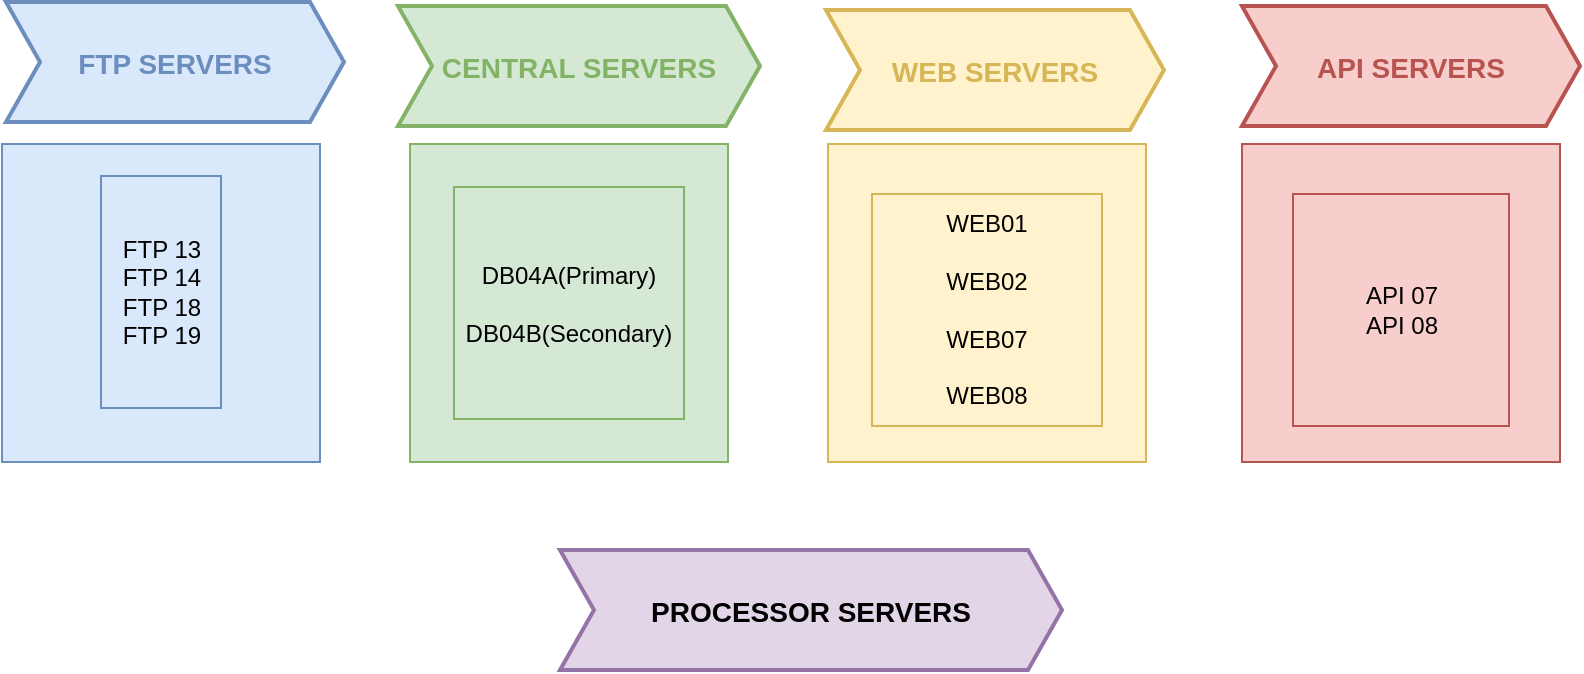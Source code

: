 <mxfile border="50" scale="3" compressed="false" locked="false" version="26.0.6">
  <diagram name="Blank" id="YmL12bMKpDGza6XwsDPr">
    <mxGraphModel dx="1434" dy="858" grid="0" gridSize="10" guides="1" tooltips="1" connect="1" arrows="1" fold="1" page="1" pageScale="1" pageWidth="827" pageHeight="1169" background="none" math="1" shadow="0">
      <root>
        <mxCell id="X5NqExCQtvZxIxQ7pmgY-0" />
        <mxCell id="1" parent="X5NqExCQtvZxIxQ7pmgY-0" />
        <mxCell id="NjAqU9Y5rHBkyYTPuW-a-2" value="FTP SERVERS" style="shape=step;perimeter=stepPerimeter;strokeColor=#6C8EBF;fontFamily=Helvetica;fontSize=14;fontColor=#6C8EBF;fillColor=#dae8fc;fixedSize=1;size=17;fontStyle=1;strokeWidth=2;spacingTop=0;points=[];" parent="1" vertex="1">
          <mxGeometry x="15" y="275" width="169" height="60" as="geometry" />
        </mxCell>
        <mxCell id="NjAqU9Y5rHBkyYTPuW-a-3" value="CENTRAL SERVERS" style="shape=step;perimeter=stepPerimeter;strokeColor=#82B366;fontFamily=Helvetica;fontSize=14;fontColor=#82B366;fillColor=#d5e8d4;fixedSize=1;size=17;fontStyle=1;strokeWidth=2;spacingTop=0;points=[];" parent="1" vertex="1">
          <mxGeometry x="211" y="277" width="181" height="60" as="geometry" />
        </mxCell>
        <mxCell id="NjAqU9Y5rHBkyYTPuW-a-4" value="WEB SERVERS" style="shape=step;perimeter=stepPerimeter;strokeColor=#D6B656;fontFamily=Helvetica;fontSize=14;fontColor=#D6B656;fillColor=#fff2cc;fixedSize=1;size=17;fontStyle=1;strokeWidth=2;spacingTop=0;points=[];" parent="1" vertex="1">
          <mxGeometry x="425" y="279" width="169" height="60" as="geometry" />
        </mxCell>
        <mxCell id="NjAqU9Y5rHBkyYTPuW-a-5" value="API SERVERS" style="shape=step;perimeter=stepPerimeter;strokeColor=#B85450;fontFamily=Helvetica;fontSize=14;fontColor=#B85450;fillColor=#f8cecc;fixedSize=1;size=17;fontStyle=1;strokeWidth=2;spacingTop=0;points=[];" parent="1" vertex="1">
          <mxGeometry x="633" y="277" width="169" height="60" as="geometry" />
        </mxCell>
        <mxCell id="CufCo2kyAGJHluFMc8VW-1" value="" style="whiteSpace=wrap;html=1;aspect=fixed;fillColor=#dae8fc;strokeColor=#6c8ebf;" vertex="1" parent="1">
          <mxGeometry x="13" y="346" width="159" height="159" as="geometry" />
        </mxCell>
        <mxCell id="CufCo2kyAGJHluFMc8VW-2" value="FTP 13&lt;br&gt;FTP 14&lt;br&gt;FTP 18&lt;br&gt;FTP 19" style="text;strokeColor=#6c8ebf;align=center;fillColor=#dae8fc;html=1;verticalAlign=middle;whiteSpace=wrap;rounded=0;" vertex="1" parent="1">
          <mxGeometry x="62.5" y="362" width="60" height="116" as="geometry" />
        </mxCell>
        <mxCell id="CufCo2kyAGJHluFMc8VW-4" value="" style="whiteSpace=wrap;html=1;aspect=fixed;fillColor=#d5e8d4;strokeColor=#82b366;" vertex="1" parent="1">
          <mxGeometry x="217" y="346" width="159" height="159" as="geometry" />
        </mxCell>
        <mxCell id="CufCo2kyAGJHluFMc8VW-5" value="DB04A(Primary)&lt;br&gt;&lt;br&gt;DB04B(Secondary)" style="text;strokeColor=#82b366;align=center;fillColor=#d5e8d4;html=1;verticalAlign=middle;whiteSpace=wrap;rounded=0;" vertex="1" parent="1">
          <mxGeometry x="239" y="367.5" width="115" height="116" as="geometry" />
        </mxCell>
        <mxCell id="CufCo2kyAGJHluFMc8VW-8" value="" style="whiteSpace=wrap;html=1;aspect=fixed;fillColor=#fff2cc;strokeColor=#d6b656;" vertex="1" parent="1">
          <mxGeometry x="426" y="346" width="159" height="159" as="geometry" />
        </mxCell>
        <mxCell id="CufCo2kyAGJHluFMc8VW-9" value="WEB01&lt;br&gt;&lt;br&gt;WEB02&lt;br&gt;&lt;br&gt;WEB07&lt;br&gt;&lt;br&gt;WEB08" style="text;strokeColor=#d6b656;align=center;fillColor=#fff2cc;html=1;verticalAlign=middle;whiteSpace=wrap;rounded=0;" vertex="1" parent="1">
          <mxGeometry x="448" y="371" width="115" height="116" as="geometry" />
        </mxCell>
        <mxCell id="CufCo2kyAGJHluFMc8VW-11" value="" style="whiteSpace=wrap;html=1;aspect=fixed;fillColor=#f8cecc;strokeColor=#b85450;" vertex="1" parent="1">
          <mxGeometry x="633" y="346" width="159" height="159" as="geometry" />
        </mxCell>
        <mxCell id="CufCo2kyAGJHluFMc8VW-12" value="API 07&lt;br&gt;API 08" style="text;strokeColor=#b85450;align=center;fillColor=#f8cecc;html=1;verticalAlign=middle;whiteSpace=wrap;rounded=0;" vertex="1" parent="1">
          <mxGeometry x="658.5" y="371" width="108" height="116" as="geometry" />
        </mxCell>
        <mxCell id="CufCo2kyAGJHluFMc8VW-13" value="PROCESSOR SERVERS" style="shape=step;perimeter=stepPerimeter;strokeColor=#9673a6;fontFamily=Helvetica;fontSize=14;fillColor=#e1d5e7;fixedSize=1;size=17;fontStyle=1;strokeWidth=2;spacingTop=0;points=[];" vertex="1" parent="1">
          <mxGeometry x="292" y="549" width="251" height="60" as="geometry" />
        </mxCell>
      </root>
    </mxGraphModel>
  </diagram>
</mxfile>
